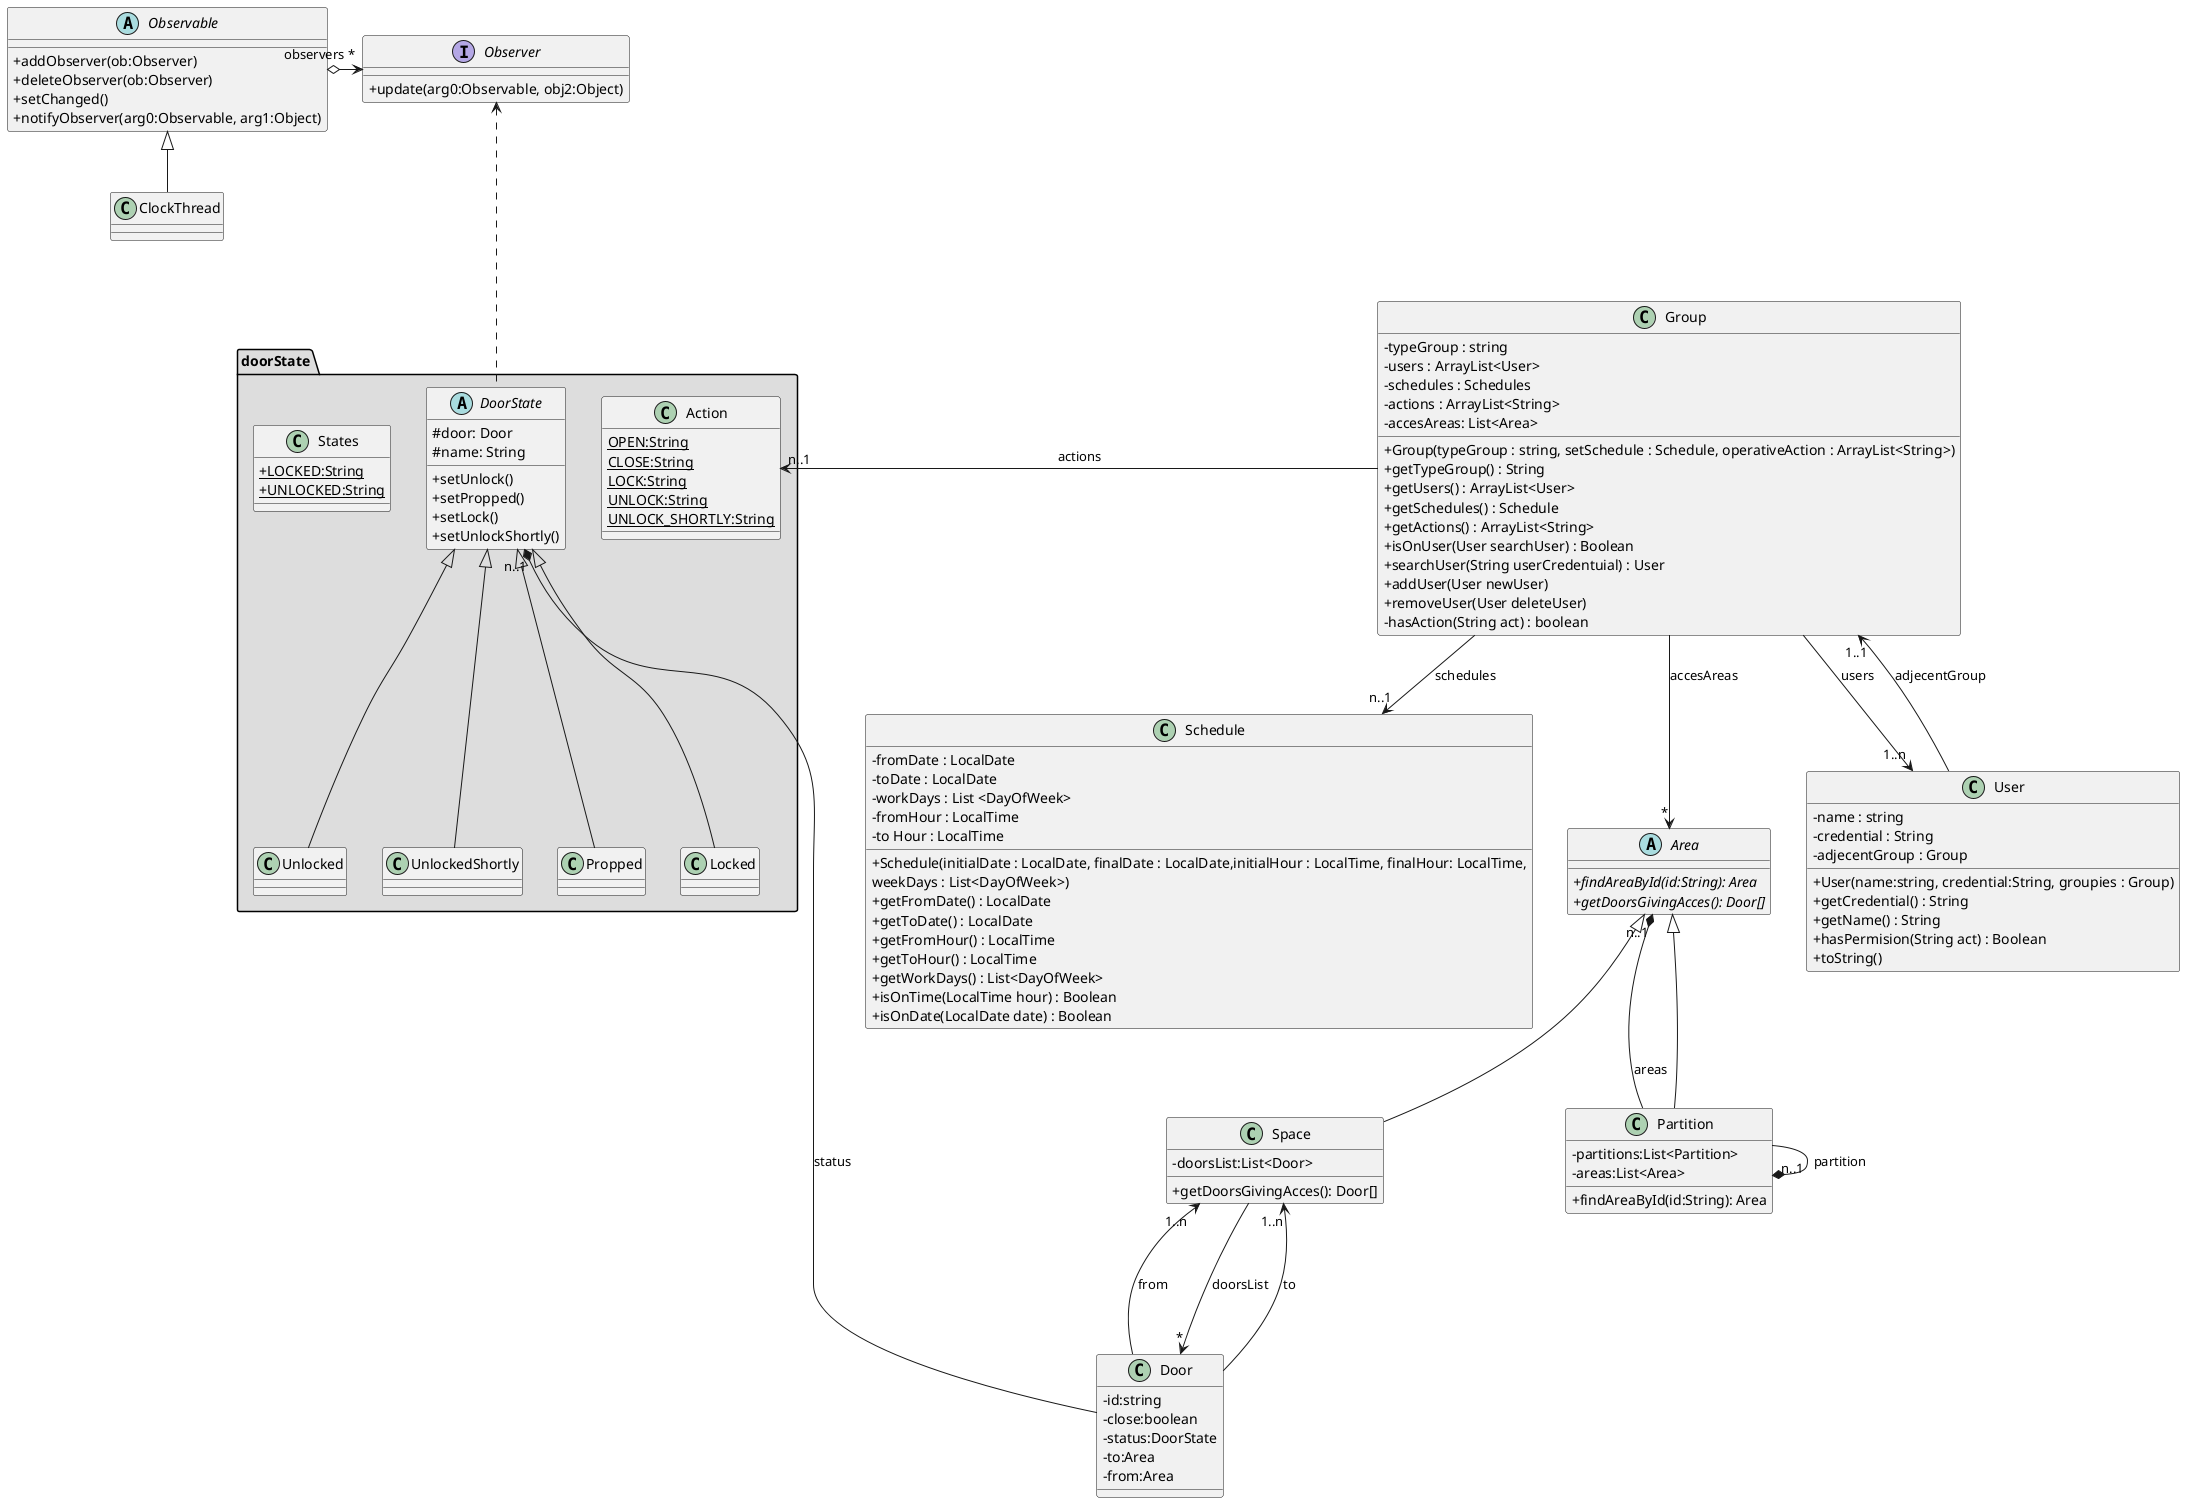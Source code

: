 @startuml
skinparam classAttributeIconSize 0
' this is to use the standard notation for public, protected, private

class User {
- name : string
- credential : String
- adjecentGroup : Group
+ User(name:string, credential:String, groupies : Group)
+ getCredential() : String
+ getName() : String
+ hasPermision(String act) : Boolean
+ toString()
}



class Group{
    - typeGroup : string
    - users : ArrayList<User>
    - schedules : Schedules
    - actions : ArrayList<String>
    - accesAreas: List<Area>

   + Group(typeGroup : string, setSchedule : Schedule, operativeAction : ArrayList<String>)
   + getTypeGroup() : String
   + getUsers() : ArrayList<User>
   + getSchedules() : Schedule
   + getActions() : ArrayList<String>
   + isOnUser(User searchUser) : Boolean
   + searchUser(String userCredentuial) : User
   + addUser(User newUser)
   + removeUser(User deleteUser)
   - hasAction(String act) : boolean

}


class Schedule{
    - fromDate : LocalDate
    - toDate : LocalDate
    - workDays : List <DayOfWeek>
    - fromHour : LocalTime
    - to Hour : LocalTime

    + Schedule(initialDate : LocalDate, finalDate : LocalDate,initialHour : LocalTime, finalHour: LocalTime,
    weekDays : List<DayOfWeek>)
    + getFromDate() : LocalDate
    + getToDate() : LocalDate
    + getFromHour() : LocalTime
    + getToHour() : LocalTime
    + getWorkDays() : List<DayOfWeek>
    + isOnTime(LocalTime hour) : Boolean
    + isOnDate(LocalDate date) : Boolean

}


class Door{
    -id:string
    -close:boolean
    -status:DoorState
    -to:Area
    -from:Area
}

namespace doorState #DDDDDD{
    class States{
       +{static}LOCKED:String
       +{static}UNLOCKED:String
    }

    class Action{
        {static}OPEN:String
        {static}CLOSE:String
        {static}LOCK:String
        {static}UNLOCK:String
        {static}UNLOCK_SHORTLY:String
    }

    abstract DoorState{
        #door: Door
        #name: String
        +setUnlock()
        +setPropped()
        +setLock()
        +setUnlockShortly()
    }

    class Unlocked extends DoorState{

    }

    class UnlockedShortly extends DoorState{

    }

    class Propped extends DoorState{

    }

    class Locked extends DoorState{

    }
}


abstract Area{
    {abstract}+findAreaById(id:String): Area
    {abstract}+getDoorsGivingAcces(): Door[]
}

class Partition extends Area{
    -partitions:List<Partition>
    -areas:List<Area>

    +findAreaById(id:String): Area
}

 class Space Extends Area{
    -doorsList:List<Door>

    +getDoorsGivingAcces(): Door[]
}


abstract Observable{
    +addObserver(ob:Observer)
    +deleteObserver(ob:Observer)
    +setChanged()
    +notifyObserver(arg0:Observable, arg1:Object)
}

interface Observer{
    +update(arg0:Observable, obj2:Object)
}


class ClockThread extends Observable{

}

Group -left-> "n..1" Action : actions
Group -down-> "n..1" Schedule : schedules
Group -down-> "1..n"  User: users
User -up-> "1..1" Group:adjecentGroup


Door --up->"1..n" Space: to
Door --up->"1..n" Space: from
Door -right-*"n..1" DoorState : status

Partition --right*"n..1" Partition : partition
Partition --down*"n..1" Area: areas

Space --down->"*" Door:doorsList

Group -->"*" Area: accesAreas

Observable o-right-> "observers *" Observer

DoorState ..Up.> Observer
@enduml

//manito no se hacer un commit
